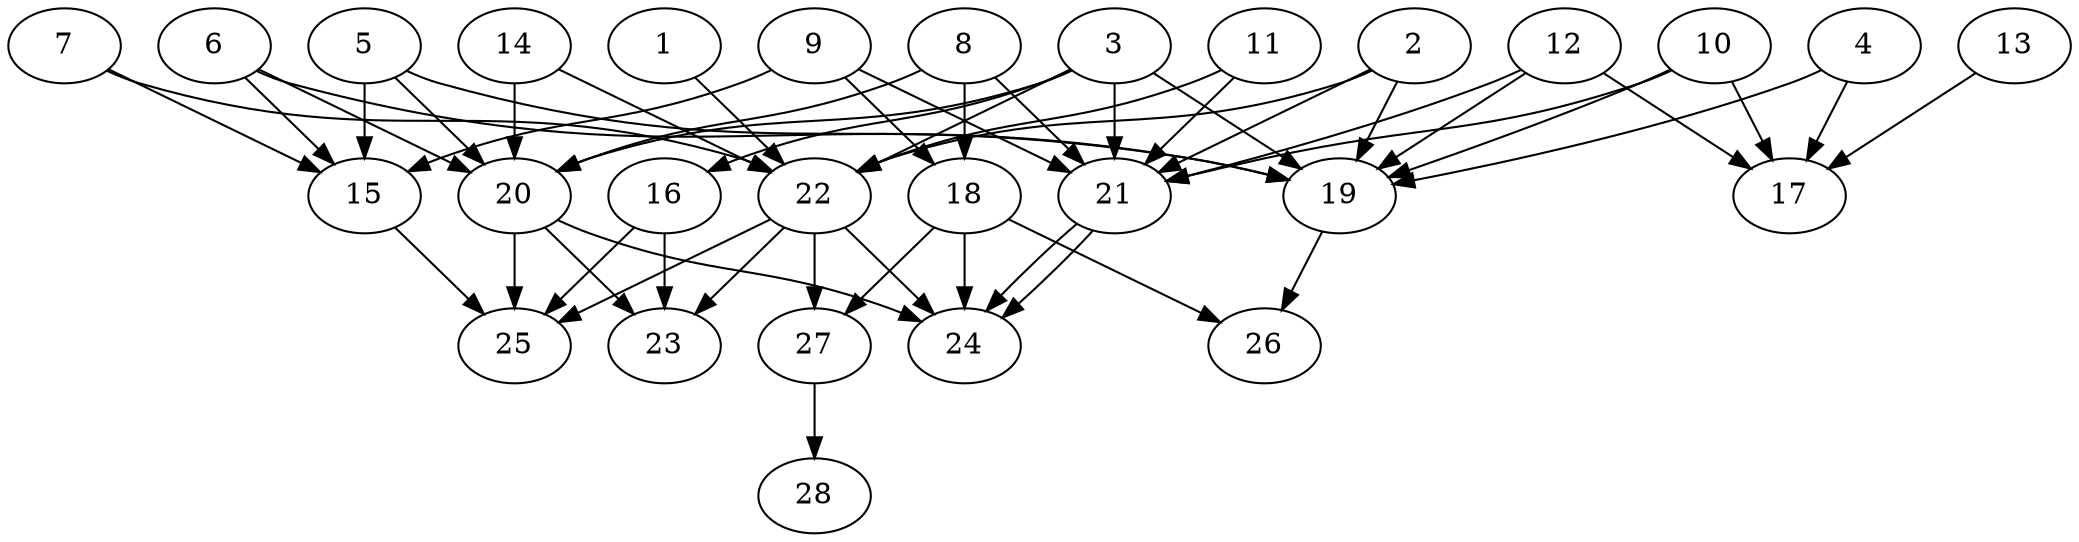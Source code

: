 // DAG (tier=2-normal, mode=data, n=28, ccr=0.408, fat=0.692, density=0.589, regular=0.564, jump=0.110, mindata=2097152, maxdata=16777216)
// DAG automatically generated by daggen at Sun Aug 24 16:33:34 2025
// /home/ermia/Project/Environments/daggen/bin/daggen --dot --ccr 0.408 --fat 0.692 --regular 0.564 --density 0.589 --jump 0.110 --mindata 2097152 --maxdata 16777216 -n 28 
digraph G {
  1 [size="151063809077201076224", alpha="0.20", expect_size="75531904538600538112"]
  1 -> 22 [size ="226915210231808"]
  2 [size="28426953921740132", alpha="0.17", expect_size="14213476960870066"]
  2 -> 19 [size ="1287544968839168"]
  2 -> 21 [size ="1287544968839168"]
  2 -> 22 [size ="1287544968839168"]
  3 [size="5172853576338508", alpha="0.13", expect_size="2586426788169254"]
  3 -> 16 [size ="91185922179072"]
  3 -> 19 [size ="91185922179072"]
  3 -> 20 [size ="91185922179072"]
  3 -> 21 [size ="91185922179072"]
  3 -> 22 [size ="91185922179072"]
  4 [size="12823129076082054", alpha="0.19", expect_size="6411564538041027"]
  4 -> 17 [size ="809427934380032"]
  4 -> 19 [size ="809427934380032"]
  5 [size="13252690113175460", alpha="0.15", expect_size="6626345056587730"]
  5 -> 15 [size ="725842795692032"]
  5 -> 19 [size ="725842795692032"]
  5 -> 20 [size ="725842795692032"]
  6 [size="17401081856576000", alpha="0.03", expect_size="8700540928288000"]
  6 -> 15 [size ="415752834252800"]
  6 -> 19 [size ="415752834252800"]
  6 -> 20 [size ="415752834252800"]
  7 [size="4302350629703753728", alpha="0.19", expect_size="2151175314851876864"]
  7 -> 15 [size ="2089628165210112"]
  7 -> 22 [size ="2089628165210112"]
  8 [size="5111086281969682432", alpha="0.04", expect_size="2555543140984841216"]
  8 -> 18 [size ="2162542340210688"]
  8 -> 20 [size ="2162542340210688"]
  8 -> 21 [size ="2162542340210688"]
  9 [size="109217545461084192768", alpha="0.18", expect_size="54608772730542096384"]
  9 -> 15 [size ="182789647368192"]
  9 -> 18 [size ="182789647368192"]
  9 -> 21 [size ="182789647368192"]
  10 [size="1300304148165042688", alpha="0.20", expect_size="650152074082521344"]
  10 -> 17 [size ="1901555968114688"]
  10 -> 19 [size ="1901555968114688"]
  10 -> 21 [size ="1901555968114688"]
  11 [size="4514508354676064256000", alpha="0.11", expect_size="2257254177338032128000"]
  11 -> 21 [size ="2185229028556800"]
  11 -> 22 [size ="2185229028556800"]
  12 [size="868332217831582592", alpha="0.03", expect_size="434166108915791296"]
  12 -> 17 [size ="1134422002761728"]
  12 -> 19 [size ="1134422002761728"]
  12 -> 21 [size ="1134422002761728"]
  13 [size="336725880733083631616", alpha="0.14", expect_size="168362940366541815808"]
  13 -> 17 [size ="387205025497088"]
  14 [size="771591780420112351232", alpha="0.09", expect_size="385795890210056175616"]
  14 -> 20 [size ="672999975944192"]
  14 -> 22 [size ="672999975944192"]
  15 [size="4088926188080730210304", alpha="0.18", expect_size="2044463094040365105152"]
  15 -> 25 [size ="2045641383477248"]
  16 [size="275319160048134914048", alpha="0.10", expect_size="137659580024067457024"]
  16 -> 23 [size ="338569327542272"]
  16 -> 25 [size ="338569327542272"]
  17 [size="148809594175488000000", alpha="0.03", expect_size="74404797087744000000"]
  18 [size="522790058604586074112", alpha="0.08", expect_size="261395029302293037056"]
  18 -> 24 [size ="519168340262912"]
  18 -> 26 [size ="519168340262912"]
  18 -> 27 [size ="519168340262912"]
  19 [size="2669400666747091456", alpha="0.07", expect_size="1334700333373545728"]
  19 -> 26 [size ="1124493607043072"]
  20 [size="56990489956740704", alpha="0.05", expect_size="28495244978370352"]
  20 -> 23 [size ="1900040683520000"]
  20 -> 24 [size ="1900040683520000"]
  20 -> 25 [size ="1900040683520000"]
  21 [size="426056996813550144", alpha="0.15", expect_size="213028498406775072"]
  21 -> 24 [size ="294089840918528"]
  21 -> 24 [size ="294089840918528"]
  22 [size="3260032245394360832", alpha="0.14", expect_size="1630016122697180416"]
  22 -> 23 [size ="1382992891084800"]
  22 -> 24 [size ="1382992891084800"]
  22 -> 25 [size ="1382992891084800"]
  22 -> 27 [size ="1382992891084800"]
  23 [size="13993684080670268", alpha="0.12", expect_size="6996842040335134"]
  24 [size="61657589193205874688", alpha="0.07", expect_size="30828794596602937344"]
  25 [size="1939686160688327", alpha="0.09", expect_size="969843080344163"]
  26 [size="1389378975171138813952", alpha="0.06", expect_size="694689487585569406976"]
  27 [size="20764372892555328", alpha="0.05", expect_size="10382186446277664"]
  27 -> 28 [size ="417289702735872"]
  28 [size="89184551022646096", alpha="0.08", expect_size="44592275511323048"]
}